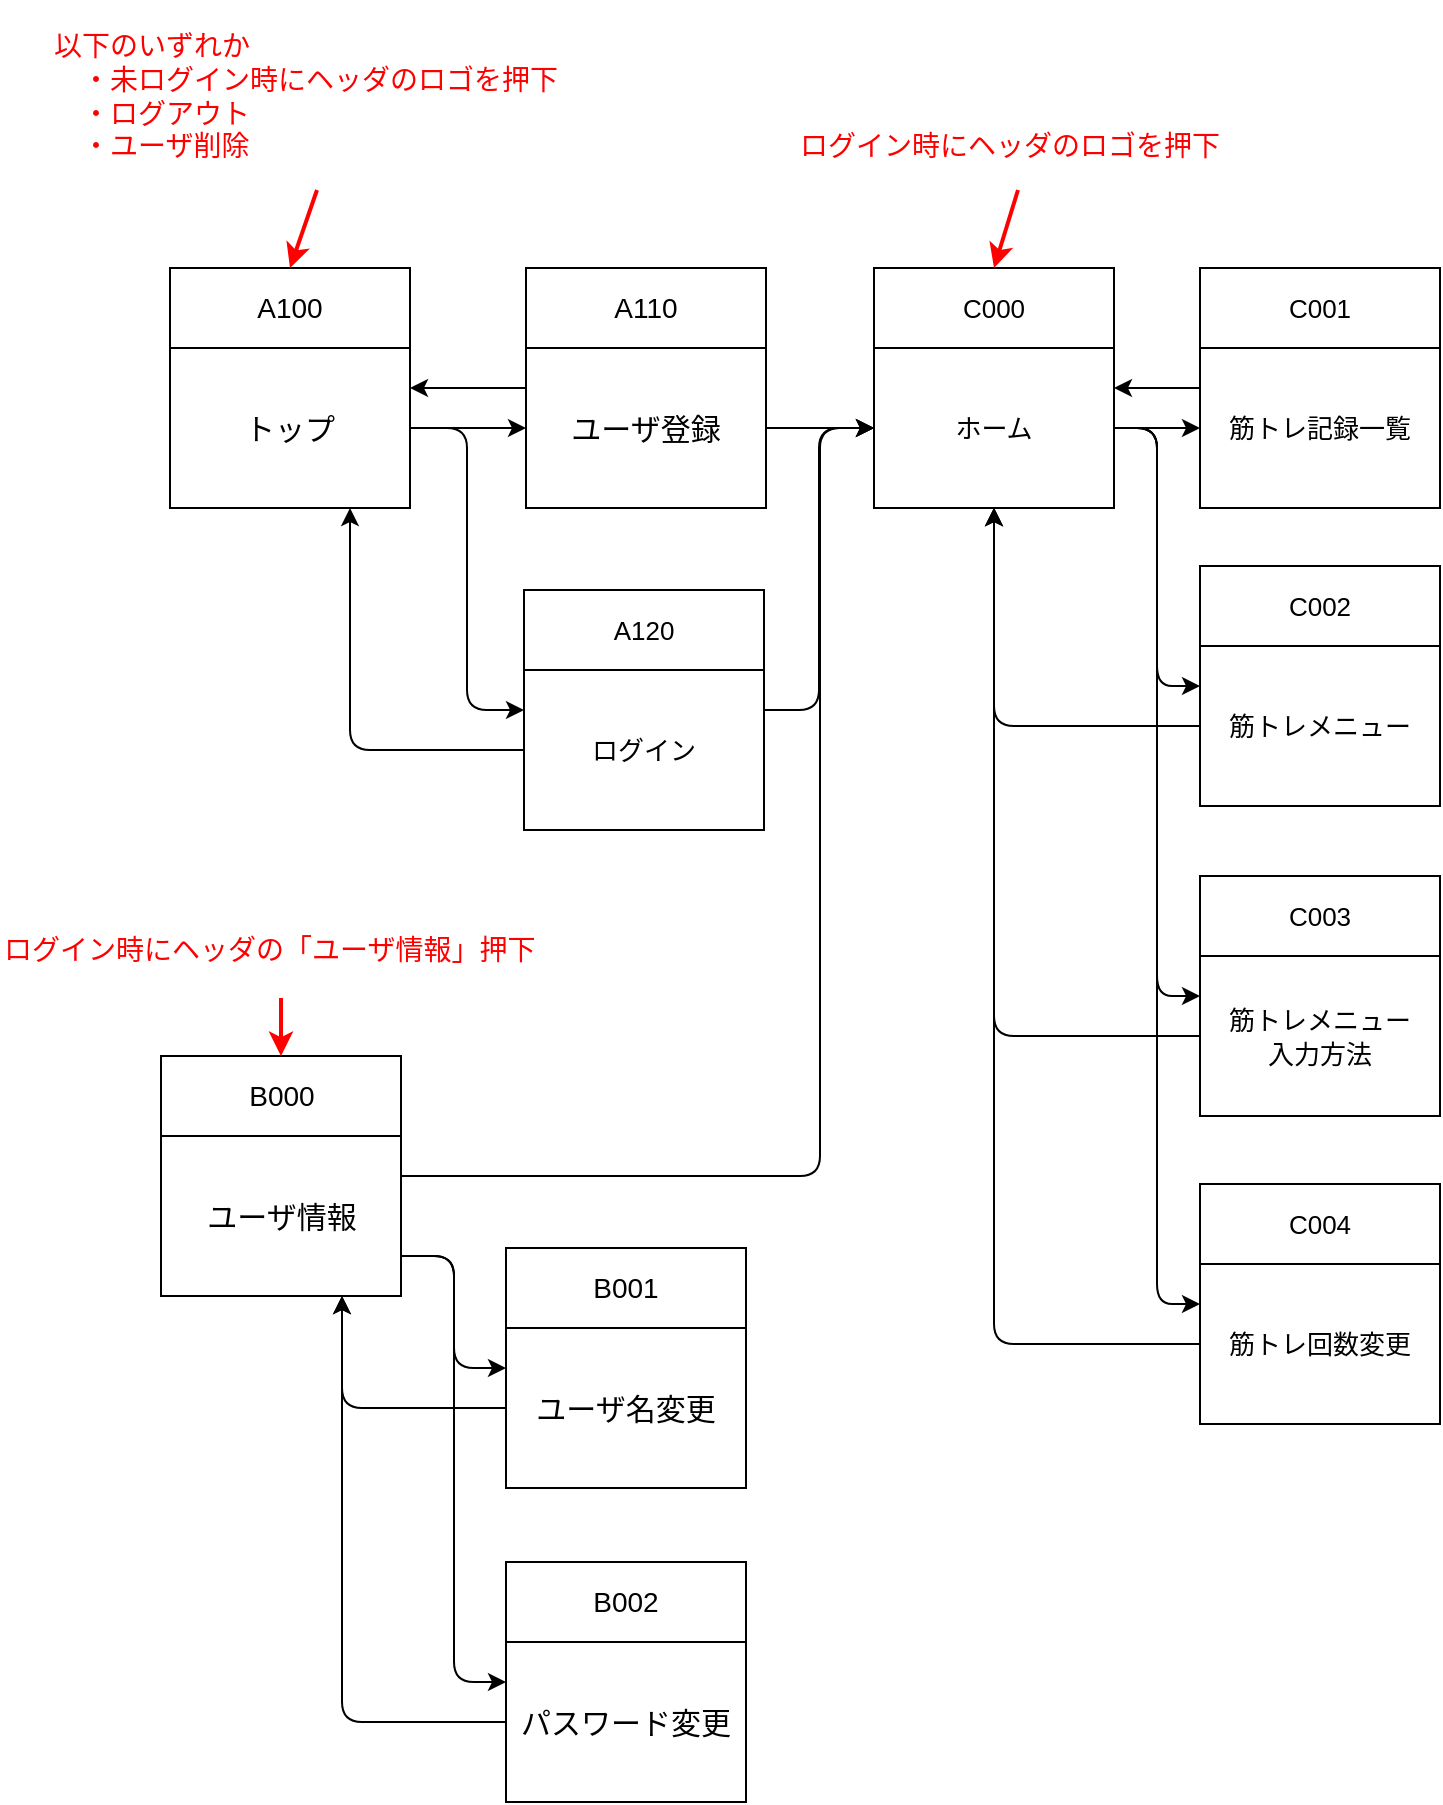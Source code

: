 <mxfile>
    <diagram id="iM0CJBqtlScPR7n15AVv" name="ページ1">
        <mxGraphModel dx="1546" dy="528" grid="0" gridSize="10" guides="1" tooltips="1" connect="1" arrows="1" fold="1" page="0" pageScale="1" pageWidth="850" pageHeight="1100" math="0" shadow="0">
            <root>
                <mxCell id="0"/>
                <mxCell id="1" parent="0"/>
                <mxCell id="15" value="" style="group" vertex="1" connectable="0" parent="1">
                    <mxGeometry x="-216" y="462" width="219" height="120" as="geometry"/>
                </mxCell>
                <mxCell id="13" value="A100" style="rounded=0;whiteSpace=wrap;html=1;fontSize=14;" vertex="1" parent="15">
                    <mxGeometry width="120" height="40" as="geometry"/>
                </mxCell>
                <mxCell id="14" value="&lt;span style=&quot;font-size: 15px;&quot;&gt;トップ&lt;/span&gt;" style="rounded=0;whiteSpace=wrap;html=1;fontSize=14;" vertex="1" parent="15">
                    <mxGeometry y="40" width="120" height="80" as="geometry"/>
                </mxCell>
                <mxCell id="16" value="" style="group" vertex="1" connectable="0" parent="1">
                    <mxGeometry x="-38" y="462" width="120" height="120" as="geometry"/>
                </mxCell>
                <mxCell id="17" value="A110" style="rounded=0;whiteSpace=wrap;html=1;fontSize=14;" vertex="1" parent="16">
                    <mxGeometry width="120" height="40" as="geometry"/>
                </mxCell>
                <mxCell id="18" value="&lt;span style=&quot;font-size: 15px;&quot;&gt;ユーザ登録&lt;/span&gt;" style="rounded=0;whiteSpace=wrap;html=1;fontSize=14;" vertex="1" parent="16">
                    <mxGeometry y="40" width="120" height="80" as="geometry"/>
                </mxCell>
                <mxCell id="19" value="" style="group;fontColor=default;labelBackgroundColor=default;" vertex="1" connectable="0" parent="1">
                    <mxGeometry x="-39" y="623" width="120" height="120" as="geometry"/>
                </mxCell>
                <mxCell id="20" value="&lt;span style=&quot;font-family: Arial; font-size: 13px; text-align: left;&quot;&gt;A120&lt;/span&gt;" style="rounded=0;whiteSpace=wrap;html=1;fontSize=14;fontColor=default;labelBackgroundColor=default;" vertex="1" parent="19">
                    <mxGeometry width="120" height="40" as="geometry"/>
                </mxCell>
                <mxCell id="21" value="&lt;span style=&quot;font-family: Arial; font-size: 13px; text-align: left;&quot;&gt;ログイン&lt;/span&gt;" style="rounded=0;whiteSpace=wrap;html=1;fontSize=14;fontColor=default;labelBackgroundColor=default;" vertex="1" parent="19">
                    <mxGeometry y="40" width="120" height="80" as="geometry"/>
                </mxCell>
                <mxCell id="22" value="" style="endArrow=classic;html=1;fontSize=14;fontColor=default;edgeStyle=elbowEdgeStyle;entryX=0;entryY=0.5;entryDx=0;entryDy=0;exitX=1;exitY=0.5;exitDx=0;exitDy=0;" edge="1" parent="1" source="14" target="18">
                    <mxGeometry width="50" height="50" relative="1" as="geometry">
                        <mxPoint x="-89" y="607" as="sourcePoint"/>
                        <mxPoint x="-223" y="796" as="targetPoint"/>
                    </mxGeometry>
                </mxCell>
                <mxCell id="23" value="" style="endArrow=classic;html=1;fontSize=14;fontColor=default;edgeStyle=elbowEdgeStyle;entryX=0;entryY=0.25;entryDx=0;entryDy=0;exitX=1;exitY=0.5;exitDx=0;exitDy=0;" edge="1" parent="1" source="14" target="21">
                    <mxGeometry width="50" height="50" relative="1" as="geometry">
                        <mxPoint x="-86" y="552" as="sourcePoint"/>
                        <mxPoint x="-28" y="552" as="targetPoint"/>
                    </mxGeometry>
                </mxCell>
                <mxCell id="24" value="" style="endArrow=classic;html=1;fontSize=14;fontColor=default;edgeStyle=elbowEdgeStyle;entryX=1;entryY=0.25;entryDx=0;entryDy=0;exitX=0;exitY=0.25;exitDx=0;exitDy=0;" edge="1" parent="1" source="18" target="14">
                    <mxGeometry width="50" height="50" relative="1" as="geometry">
                        <mxPoint x="-86" y="552" as="sourcePoint"/>
                        <mxPoint x="-28" y="552" as="targetPoint"/>
                    </mxGeometry>
                </mxCell>
                <mxCell id="25" value="" style="endArrow=classic;html=1;fontSize=14;fontColor=default;edgeStyle=elbowEdgeStyle;entryX=0.75;entryY=1;entryDx=0;entryDy=0;exitX=0;exitY=0.5;exitDx=0;exitDy=0;" edge="1" parent="1" source="21" target="14">
                    <mxGeometry width="50" height="50" relative="1" as="geometry">
                        <mxPoint x="-86" y="552" as="sourcePoint"/>
                        <mxPoint x="-29" y="693" as="targetPoint"/>
                        <Array as="points">
                            <mxPoint x="-126" y="647"/>
                        </Array>
                    </mxGeometry>
                </mxCell>
                <mxCell id="26" value="" style="group;fontColor=default;labelBackgroundColor=default;" vertex="1" connectable="0" parent="1">
                    <mxGeometry x="136" y="462" width="120" height="120" as="geometry"/>
                </mxCell>
                <mxCell id="27" value="&lt;div style=&quot;text-align: left;&quot;&gt;&lt;font face=&quot;Arial&quot;&gt;&lt;span style=&quot;font-size: 13px;&quot;&gt;C000&lt;/span&gt;&lt;/font&gt;&lt;/div&gt;" style="rounded=0;whiteSpace=wrap;html=1;fontSize=14;fontColor=default;labelBackgroundColor=default;" vertex="1" parent="26">
                    <mxGeometry width="120" height="40" as="geometry"/>
                </mxCell>
                <mxCell id="28" value="&lt;span style=&quot;font-family: Arial; font-size: 13px; text-align: left;&quot;&gt;ホーム&lt;/span&gt;" style="rounded=0;whiteSpace=wrap;html=1;fontSize=14;fontColor=default;labelBackgroundColor=default;" vertex="1" parent="26">
                    <mxGeometry y="40" width="120" height="80" as="geometry"/>
                </mxCell>
                <mxCell id="30" value="" style="edgeStyle=elbowEdgeStyle;html=1;fontSize=14;fontColor=default;exitX=1;exitY=0.5;exitDx=0;exitDy=0;entryX=0;entryY=0.5;entryDx=0;entryDy=0;" edge="1" parent="1" source="18" target="28">
                    <mxGeometry relative="1" as="geometry">
                        <mxPoint x="-28" y="552" as="sourcePoint"/>
                        <mxPoint x="107" y="637" as="targetPoint"/>
                    </mxGeometry>
                </mxCell>
                <mxCell id="32" value="" style="endArrow=classic;html=1;fontSize=14;fontColor=default;edgeStyle=elbowEdgeStyle;entryX=0;entryY=0.5;entryDx=0;entryDy=0;exitX=1;exitY=0.25;exitDx=0;exitDy=0;" edge="1" parent="1" source="21" target="28">
                    <mxGeometry width="50" height="50" relative="1" as="geometry">
                        <mxPoint x="-86" y="552" as="sourcePoint"/>
                        <mxPoint x="-29" y="693" as="targetPoint"/>
                    </mxGeometry>
                </mxCell>
                <mxCell id="33" value="" style="group;fontColor=default;labelBackgroundColor=default;" vertex="1" connectable="0" parent="1">
                    <mxGeometry x="299" y="462" width="120" height="120" as="geometry"/>
                </mxCell>
                <mxCell id="34" value="&lt;div style=&quot;text-align: left;&quot;&gt;&lt;font face=&quot;Arial&quot;&gt;&lt;span style=&quot;font-size: 13px;&quot;&gt;C001&lt;/span&gt;&lt;/font&gt;&lt;/div&gt;" style="rounded=0;whiteSpace=wrap;html=1;fontSize=14;fontColor=default;labelBackgroundColor=default;" vertex="1" parent="33">
                    <mxGeometry width="120" height="40" as="geometry"/>
                </mxCell>
                <mxCell id="35" value="&lt;span style=&quot;font-family: Arial; font-size: 13px; text-align: left;&quot;&gt;筋トレ記録一覧&lt;/span&gt;" style="rounded=0;whiteSpace=wrap;html=1;fontSize=14;fontColor=default;labelBackgroundColor=default;" vertex="1" parent="33">
                    <mxGeometry y="40" width="120" height="80" as="geometry"/>
                </mxCell>
                <mxCell id="36" value="" style="edgeStyle=elbowEdgeStyle;html=1;fontSize=14;fontColor=default;entryX=0;entryY=0.5;entryDx=0;entryDy=0;exitX=1;exitY=0.5;exitDx=0;exitDy=0;" edge="1" parent="1" source="28" target="35">
                    <mxGeometry relative="1" as="geometry">
                        <mxPoint x="92" y="552" as="sourcePoint"/>
                        <mxPoint x="146" y="552" as="targetPoint"/>
                    </mxGeometry>
                </mxCell>
                <mxCell id="37" value="" style="endArrow=classic;html=1;fontSize=14;fontColor=default;edgeStyle=elbowEdgeStyle;entryX=1;entryY=0.25;entryDx=0;entryDy=0;exitX=0;exitY=0.25;exitDx=0;exitDy=0;" edge="1" parent="1" source="35" target="28">
                    <mxGeometry width="50" height="50" relative="1" as="geometry">
                        <mxPoint x="-28" y="532" as="sourcePoint"/>
                        <mxPoint x="-86" y="532" as="targetPoint"/>
                    </mxGeometry>
                </mxCell>
                <mxCell id="38" value="" style="group;fontColor=default;labelBackgroundColor=default;" vertex="1" connectable="0" parent="1">
                    <mxGeometry x="299" y="611" width="120" height="120" as="geometry"/>
                </mxCell>
                <mxCell id="39" value="&lt;div style=&quot;text-align: left;&quot;&gt;&lt;font face=&quot;Arial&quot;&gt;&lt;span style=&quot;font-size: 13px;&quot;&gt;C002&lt;/span&gt;&lt;/font&gt;&lt;/div&gt;" style="rounded=0;whiteSpace=wrap;html=1;fontSize=14;fontColor=default;labelBackgroundColor=default;" vertex="1" parent="38">
                    <mxGeometry width="120" height="40" as="geometry"/>
                </mxCell>
                <mxCell id="40" value="&lt;span style=&quot;font-family: Arial; font-size: 13px; text-align: left;&quot;&gt;筋トレメニュー&lt;/span&gt;" style="rounded=0;whiteSpace=wrap;html=1;fontSize=14;fontColor=default;labelBackgroundColor=default;" vertex="1" parent="38">
                    <mxGeometry y="40" width="120" height="80" as="geometry"/>
                </mxCell>
                <mxCell id="41" value="" style="group;fontColor=default;labelBackgroundColor=default;" vertex="1" connectable="0" parent="1">
                    <mxGeometry x="299" y="766" width="120" height="120" as="geometry"/>
                </mxCell>
                <mxCell id="42" value="&lt;div style=&quot;text-align: left;&quot;&gt;&lt;font face=&quot;Arial&quot;&gt;&lt;span style=&quot;font-size: 13px;&quot;&gt;C003&lt;/span&gt;&lt;/font&gt;&lt;/div&gt;" style="rounded=0;whiteSpace=wrap;html=1;fontSize=14;fontColor=default;labelBackgroundColor=default;" vertex="1" parent="41">
                    <mxGeometry width="120" height="40" as="geometry"/>
                </mxCell>
                <mxCell id="43" value="&lt;span style=&quot;font-family: Arial; font-size: 13px; text-align: left;&quot;&gt;筋トレメニュー&lt;br&gt;入力方法&lt;br&gt;&lt;/span&gt;" style="rounded=0;whiteSpace=wrap;html=1;fontSize=14;fontColor=default;labelBackgroundColor=default;" vertex="1" parent="41">
                    <mxGeometry y="40" width="120" height="80" as="geometry"/>
                </mxCell>
                <mxCell id="44" value="" style="group;fontColor=default;labelBackgroundColor=default;" vertex="1" connectable="0" parent="1">
                    <mxGeometry x="299" y="920" width="120" height="120" as="geometry"/>
                </mxCell>
                <mxCell id="45" value="&lt;div style=&quot;text-align: left;&quot;&gt;&lt;font face=&quot;Arial&quot;&gt;&lt;span style=&quot;font-size: 13px;&quot;&gt;C004&lt;/span&gt;&lt;/font&gt;&lt;/div&gt;" style="rounded=0;whiteSpace=wrap;html=1;fontSize=14;fontColor=default;labelBackgroundColor=default;" vertex="1" parent="44">
                    <mxGeometry width="120" height="40" as="geometry"/>
                </mxCell>
                <mxCell id="46" value="&lt;span style=&quot;font-family: Arial; font-size: 13px; text-align: left;&quot;&gt;筋トレ回数変更&lt;br&gt;&lt;/span&gt;" style="rounded=0;whiteSpace=wrap;html=1;fontSize=14;fontColor=default;labelBackgroundColor=default;" vertex="1" parent="44">
                    <mxGeometry y="40" width="120" height="80" as="geometry"/>
                </mxCell>
                <mxCell id="47" value="以下のいずれか&lt;br&gt;　・未ログイン時にヘッダのロゴを押下&lt;br&gt;　・ログアウト&lt;br&gt;　・ユーザ削除" style="text;html=1;strokeColor=none;fillColor=none;align=left;verticalAlign=middle;whiteSpace=wrap;rounded=0;labelBackgroundColor=default;fontSize=14;fontColor=#FF0000;" vertex="1" parent="1">
                    <mxGeometry x="-276" y="328" width="267" height="95" as="geometry"/>
                </mxCell>
                <mxCell id="48" value="ログイン時にヘッダのロゴを押下" style="text;html=1;strokeColor=none;fillColor=none;align=left;verticalAlign=middle;whiteSpace=wrap;rounded=0;labelBackgroundColor=default;fontSize=14;fontColor=#FF0000;" vertex="1" parent="1">
                    <mxGeometry x="97" y="378" width="222" height="45" as="geometry"/>
                </mxCell>
                <mxCell id="49" value="" style="endArrow=classic;html=1;fontSize=14;fontColor=#FF0000;exitX=0.5;exitY=1;exitDx=0;exitDy=0;entryX=0.5;entryY=0;entryDx=0;entryDy=0;labelBackgroundColor=#FF0000;labelBorderColor=#FF0000;strokeColor=#FF0000;strokeWidth=2;" edge="1" parent="1" source="47" target="13">
                    <mxGeometry width="50" height="50" relative="1" as="geometry">
                        <mxPoint x="228" y="623" as="sourcePoint"/>
                        <mxPoint x="278" y="573" as="targetPoint"/>
                    </mxGeometry>
                </mxCell>
                <mxCell id="50" value="" style="endArrow=classic;html=1;fontSize=14;fontColor=#FF0000;exitX=0.5;exitY=1;exitDx=0;exitDy=0;entryX=0.5;entryY=0;entryDx=0;entryDy=0;labelBackgroundColor=#FF0000;labelBorderColor=#FF0000;strokeColor=#FF0000;strokeWidth=2;" edge="1" parent="1" source="48" target="27">
                    <mxGeometry width="50" height="50" relative="1" as="geometry">
                        <mxPoint x="-164" y="433" as="sourcePoint"/>
                        <mxPoint x="-146" y="472" as="targetPoint"/>
                    </mxGeometry>
                </mxCell>
                <mxCell id="51" value="" style="group" vertex="1" connectable="0" parent="1">
                    <mxGeometry x="-220.5" y="856" width="120" height="120" as="geometry"/>
                </mxCell>
                <mxCell id="52" value="B000" style="rounded=0;whiteSpace=wrap;html=1;fontSize=14;" vertex="1" parent="51">
                    <mxGeometry width="120" height="40" as="geometry"/>
                </mxCell>
                <mxCell id="53" value="&lt;span style=&quot;font-size: 15px;&quot;&gt;ユーザ情報&lt;/span&gt;" style="rounded=0;whiteSpace=wrap;html=1;fontSize=14;" vertex="1" parent="51">
                    <mxGeometry y="40" width="120" height="80" as="geometry"/>
                </mxCell>
                <mxCell id="54" value="" style="endArrow=classic;html=1;fontSize=14;fontColor=#FF0000;entryX=0.5;entryY=0;entryDx=0;entryDy=0;labelBackgroundColor=#FF0000;labelBorderColor=#FF0000;strokeColor=#FF0000;strokeWidth=2;exitX=0.5;exitY=1;exitDx=0;exitDy=0;" edge="1" parent="1" target="52" source="55">
                    <mxGeometry width="50" height="50" relative="1" as="geometry">
                        <mxPoint x="-177.5" y="806" as="sourcePoint"/>
                        <mxPoint x="269.5" y="714" as="targetPoint"/>
                        <Array as="points"/>
                    </mxGeometry>
                </mxCell>
                <mxCell id="55" value="ログイン時にヘッダの「ユーザ情報」押下" style="text;html=1;strokeColor=none;fillColor=none;align=left;verticalAlign=middle;whiteSpace=wrap;rounded=0;labelBackgroundColor=default;fontSize=14;fontColor=#FF0000;" vertex="1" parent="1">
                    <mxGeometry x="-301" y="779" width="281" height="48" as="geometry"/>
                </mxCell>
                <mxCell id="56" value="" style="endArrow=classic;html=1;fontSize=14;fontColor=default;edgeStyle=elbowEdgeStyle;entryX=0;entryY=0.5;entryDx=0;entryDy=0;exitX=1;exitY=0.25;exitDx=0;exitDy=0;" edge="1" parent="1" source="53" target="28">
                    <mxGeometry width="50" height="50" relative="1" as="geometry">
                        <mxPoint x="-7" y="1013" as="sourcePoint"/>
                        <mxPoint x="146" y="552" as="targetPoint"/>
                        <Array as="points">
                            <mxPoint x="109" y="728"/>
                        </Array>
                    </mxGeometry>
                </mxCell>
                <mxCell id="57" value="" style="group" vertex="1" connectable="0" parent="1">
                    <mxGeometry x="-48" y="952" width="120" height="120" as="geometry"/>
                </mxCell>
                <mxCell id="58" value="B001" style="rounded=0;whiteSpace=wrap;html=1;fontSize=14;" vertex="1" parent="57">
                    <mxGeometry width="120" height="40" as="geometry"/>
                </mxCell>
                <mxCell id="59" value="&lt;span style=&quot;font-size: 15px;&quot;&gt;ユーザ名変更&lt;/span&gt;" style="rounded=0;whiteSpace=wrap;html=1;fontSize=14;" vertex="1" parent="57">
                    <mxGeometry y="40" width="120" height="80" as="geometry"/>
                </mxCell>
                <mxCell id="60" value="" style="group" vertex="1" connectable="0" parent="1">
                    <mxGeometry x="-48" y="1109" width="120" height="120" as="geometry"/>
                </mxCell>
                <mxCell id="61" value="B002" style="rounded=0;whiteSpace=wrap;html=1;fontSize=14;" vertex="1" parent="60">
                    <mxGeometry width="120" height="40" as="geometry"/>
                </mxCell>
                <mxCell id="62" value="&lt;span style=&quot;font-size: 15px;&quot;&gt;パスワード変更&lt;/span&gt;" style="rounded=0;whiteSpace=wrap;html=1;fontSize=14;" vertex="1" parent="60">
                    <mxGeometry y="40" width="120" height="80" as="geometry"/>
                </mxCell>
                <mxCell id="63" value="" style="edgeStyle=elbowEdgeStyle;html=1;fontSize=14;fontColor=default;entryX=0;entryY=0.25;entryDx=0;entryDy=0;exitX=1;exitY=0.75;exitDx=0;exitDy=0;" edge="1" parent="1" source="53" target="59">
                    <mxGeometry relative="1" as="geometry">
                        <mxPoint x="-88" y="939" as="sourcePoint"/>
                        <mxPoint x="-45" y="939" as="targetPoint"/>
                    </mxGeometry>
                </mxCell>
                <mxCell id="64" value="" style="edgeStyle=elbowEdgeStyle;html=1;fontSize=14;fontColor=default;entryX=0;entryY=0.25;entryDx=0;entryDy=0;exitX=1;exitY=0.75;exitDx=0;exitDy=0;" edge="1" parent="1" source="53" target="62">
                    <mxGeometry relative="1" as="geometry">
                        <mxPoint x="-90.5" y="946" as="sourcePoint"/>
                        <mxPoint x="-38" y="1022" as="targetPoint"/>
                    </mxGeometry>
                </mxCell>
                <mxCell id="65" value="" style="edgeStyle=elbowEdgeStyle;html=1;fontSize=14;fontColor=default;entryX=0.75;entryY=1;entryDx=0;entryDy=0;exitX=0;exitY=0.5;exitDx=0;exitDy=0;" edge="1" parent="1" source="59" target="53">
                    <mxGeometry relative="1" as="geometry">
                        <mxPoint x="-48" y="1012" as="sourcePoint"/>
                        <mxPoint x="-38" y="1042" as="targetPoint"/>
                        <Array as="points">
                            <mxPoint x="-130" y="1004"/>
                        </Array>
                    </mxGeometry>
                </mxCell>
                <mxCell id="66" value="" style="edgeStyle=elbowEdgeStyle;html=1;fontSize=14;fontColor=default;entryX=0.75;entryY=1;entryDx=0;entryDy=0;exitX=0;exitY=0.5;exitDx=0;exitDy=0;" edge="1" parent="1" source="62" target="53">
                    <mxGeometry relative="1" as="geometry">
                        <mxPoint x="-38" y="1022" as="sourcePoint"/>
                        <mxPoint x="-90.5" y="946" as="targetPoint"/>
                        <Array as="points">
                            <mxPoint x="-130" y="1096"/>
                        </Array>
                    </mxGeometry>
                </mxCell>
                <mxCell id="67" value="" style="edgeStyle=elbowEdgeStyle;html=1;fontSize=14;fontColor=default;entryX=0;entryY=0.25;entryDx=0;entryDy=0;exitX=1;exitY=0.5;exitDx=0;exitDy=0;" edge="1" parent="1" source="28" target="40">
                    <mxGeometry relative="1" as="geometry">
                        <mxPoint x="266" y="552" as="sourcePoint"/>
                        <mxPoint x="309" y="552" as="targetPoint"/>
                    </mxGeometry>
                </mxCell>
                <mxCell id="68" value="" style="edgeStyle=elbowEdgeStyle;html=1;fontSize=14;fontColor=default;entryX=0;entryY=0.25;entryDx=0;entryDy=0;exitX=1;exitY=0.5;exitDx=0;exitDy=0;" edge="1" parent="1" source="28" target="43">
                    <mxGeometry relative="1" as="geometry">
                        <mxPoint x="266" y="552" as="sourcePoint"/>
                        <mxPoint x="309" y="681" as="targetPoint"/>
                    </mxGeometry>
                </mxCell>
                <mxCell id="69" value="" style="edgeStyle=elbowEdgeStyle;html=1;fontSize=14;fontColor=default;entryX=0;entryY=0.25;entryDx=0;entryDy=0;exitX=1;exitY=0.5;exitDx=0;exitDy=0;" edge="1" parent="1" source="28" target="46">
                    <mxGeometry relative="1" as="geometry">
                        <mxPoint x="266" y="552" as="sourcePoint"/>
                        <mxPoint x="309" y="836" as="targetPoint"/>
                    </mxGeometry>
                </mxCell>
                <mxCell id="70" value="" style="endArrow=classic;html=1;fontSize=14;fontColor=default;edgeStyle=elbowEdgeStyle;entryX=0.5;entryY=1;entryDx=0;entryDy=0;exitX=0;exitY=0.5;exitDx=0;exitDy=0;" edge="1" parent="1" source="40" target="28">
                    <mxGeometry width="50" height="50" relative="1" as="geometry">
                        <mxPoint x="242" y="685" as="sourcePoint"/>
                        <mxPoint x="199" y="685" as="targetPoint"/>
                        <Array as="points">
                            <mxPoint x="196" y="634"/>
                        </Array>
                    </mxGeometry>
                </mxCell>
                <mxCell id="71" value="" style="endArrow=classic;html=1;fontSize=14;fontColor=default;edgeStyle=elbowEdgeStyle;entryX=0.5;entryY=1;entryDx=0;entryDy=0;exitX=0;exitY=0.5;exitDx=0;exitDy=0;" edge="1" parent="1" source="43" target="28">
                    <mxGeometry width="50" height="50" relative="1" as="geometry">
                        <mxPoint x="309" y="701" as="sourcePoint"/>
                        <mxPoint x="206" y="592" as="targetPoint"/>
                        <Array as="points">
                            <mxPoint x="196" y="713"/>
                        </Array>
                    </mxGeometry>
                </mxCell>
                <mxCell id="72" value="" style="endArrow=classic;html=1;fontSize=14;fontColor=default;edgeStyle=elbowEdgeStyle;entryX=0.5;entryY=1;entryDx=0;entryDy=0;exitX=0;exitY=0.5;exitDx=0;exitDy=0;" edge="1" parent="1" source="46" target="28">
                    <mxGeometry width="50" height="50" relative="1" as="geometry">
                        <mxPoint x="309" y="856" as="sourcePoint"/>
                        <mxPoint x="206" y="592" as="targetPoint"/>
                        <Array as="points">
                            <mxPoint x="196" y="794"/>
                        </Array>
                    </mxGeometry>
                </mxCell>
            </root>
        </mxGraphModel>
    </diagram>
</mxfile>